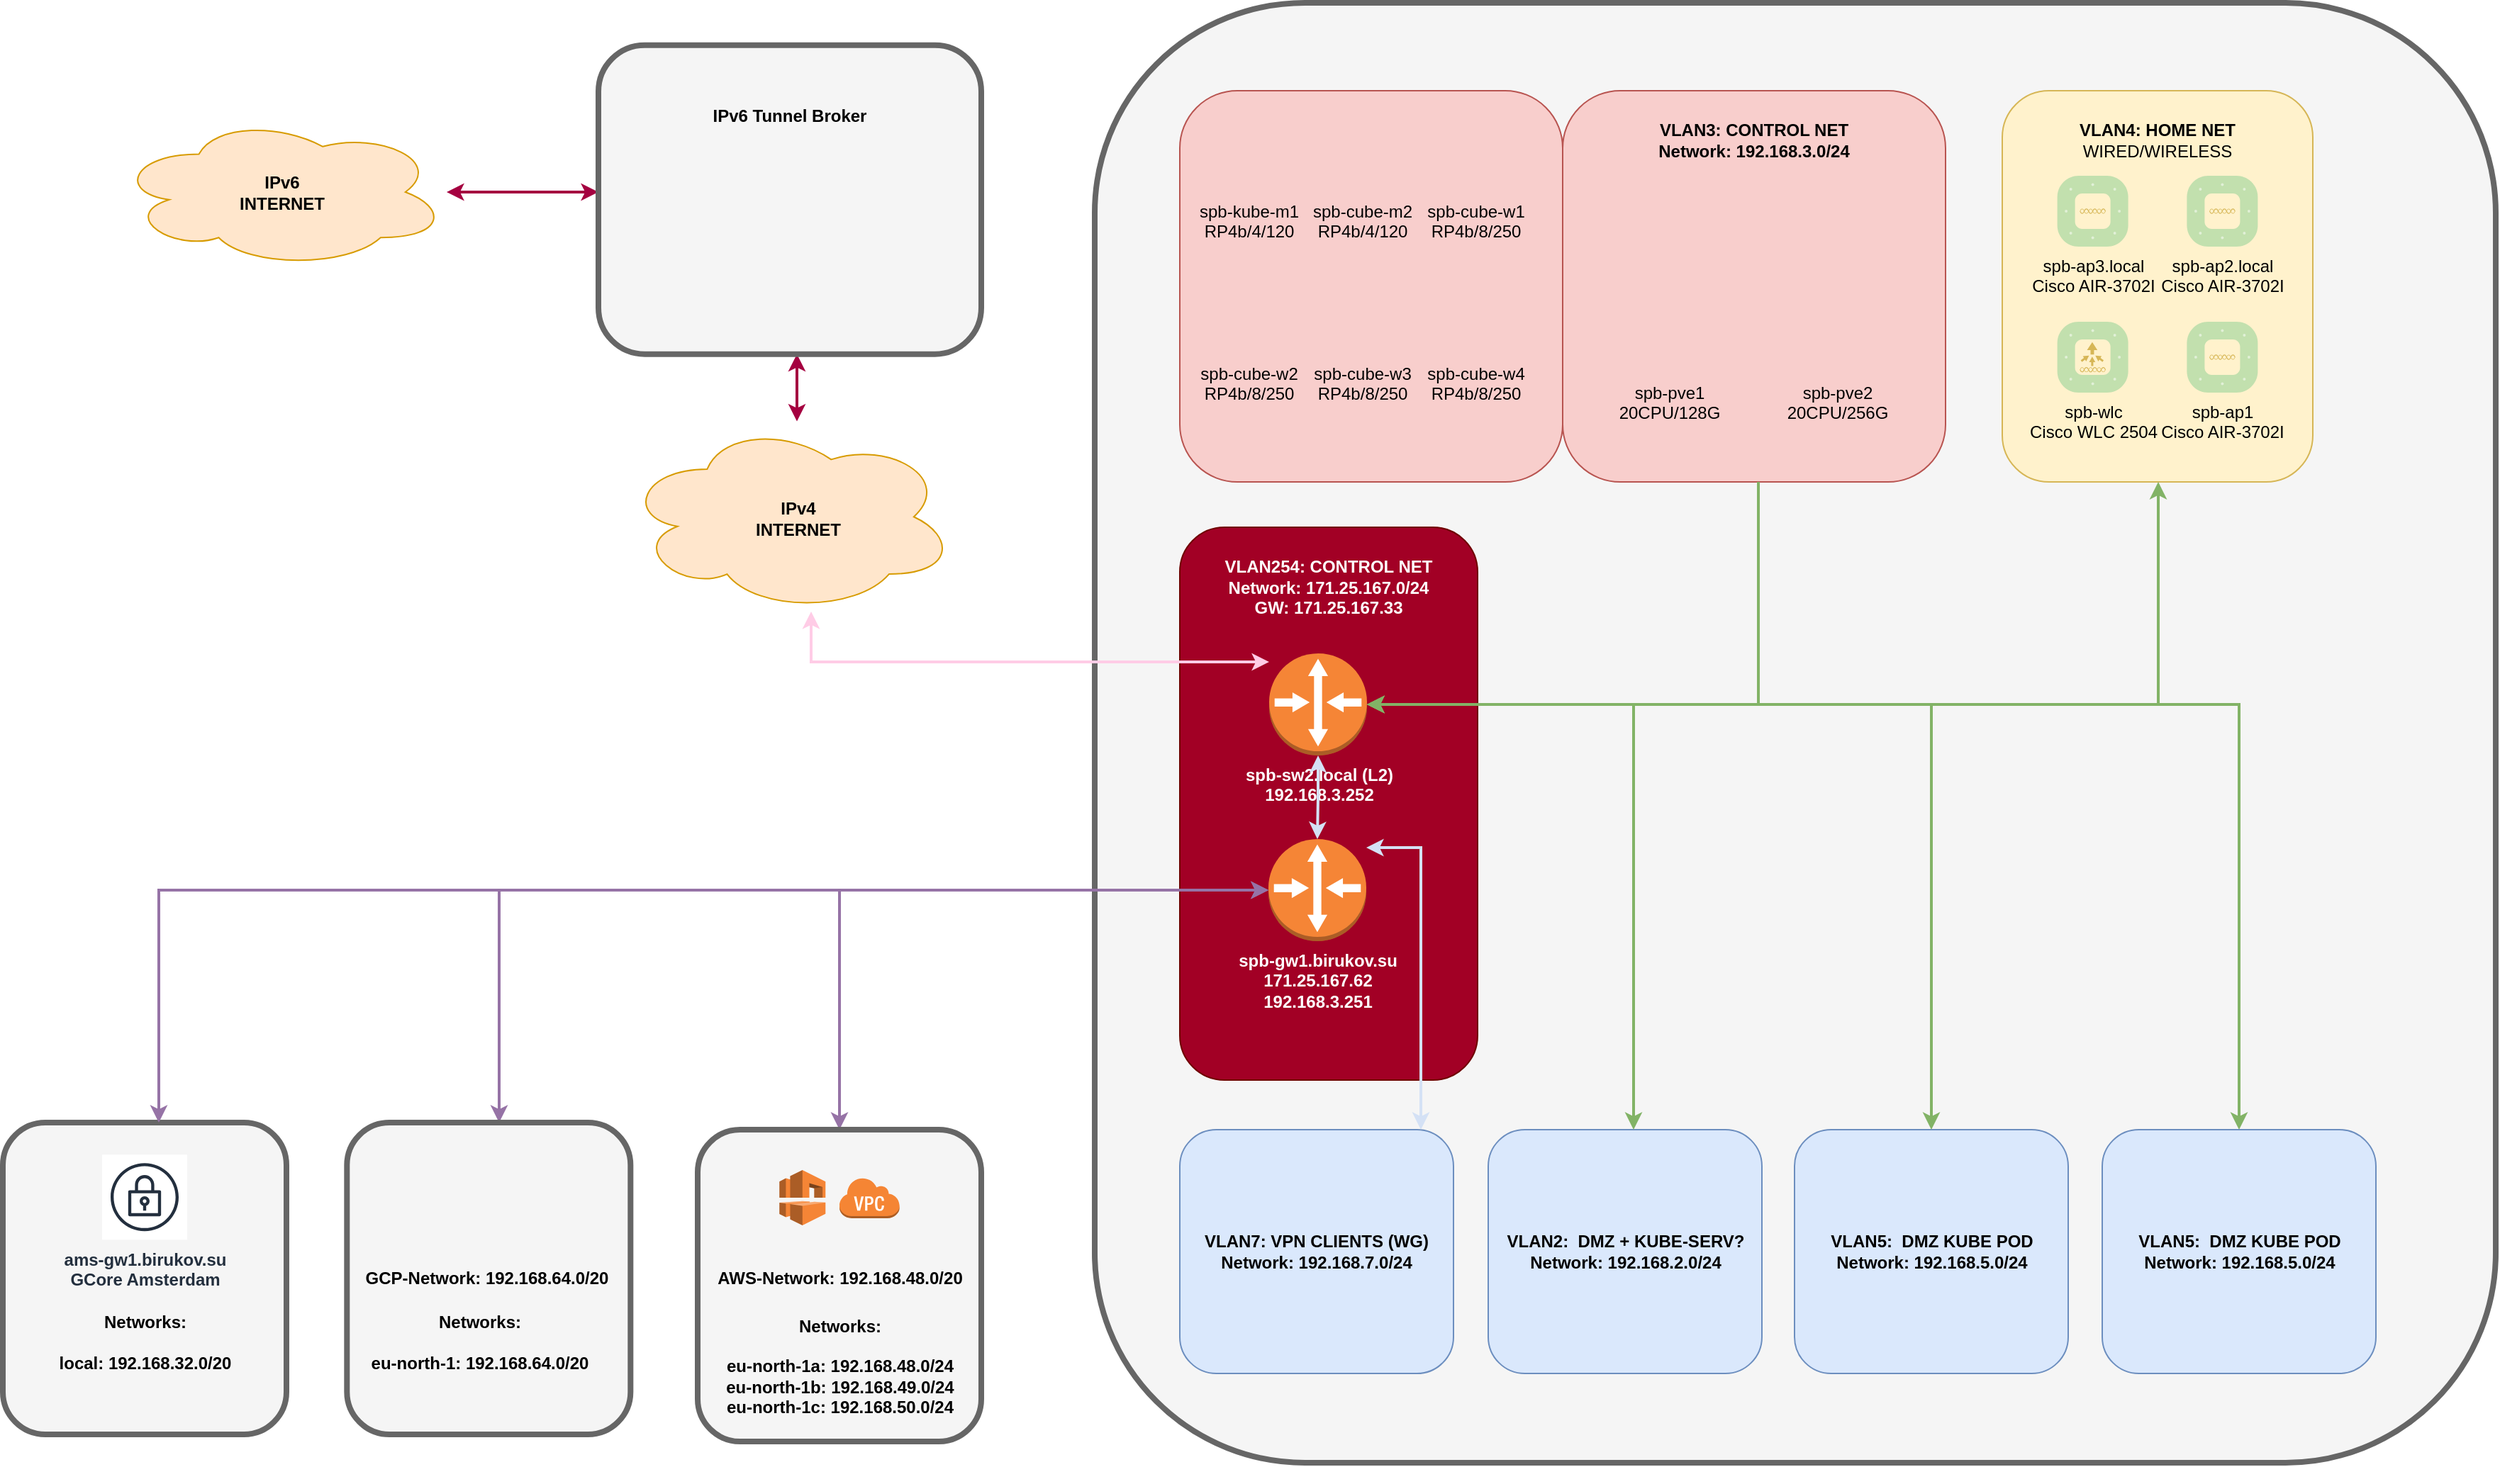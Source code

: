 <mxfile version="20.8.23" type="github">
  <diagram name="Page-1" id="JhTyrb2tliJ7k7yrLccP">
    <mxGraphModel dx="1097" dy="784" grid="1" gridSize="10" guides="1" tooltips="1" connect="1" arrows="1" fold="1" page="1" pageScale="1" pageWidth="827" pageHeight="1169" math="0" shadow="0">
      <root>
        <mxCell id="0" />
        <mxCell id="1" parent="0" />
        <mxCell id="DRvdHRPMJ9aQ3b9X-56c-2" value="" style="rounded=1;whiteSpace=wrap;html=1;fillColor=#f5f5f5;strokeColor=#666666;fontColor=#333333;strokeWidth=4;" vertex="1" parent="1">
          <mxGeometry x="1040" y="200" width="988" height="1030" as="geometry" />
        </mxCell>
        <mxCell id="DRvdHRPMJ9aQ3b9X-56c-67" value="&lt;br&gt;&lt;b&gt;VLAN254: CONTROL NET&lt;/b&gt;&lt;br style=&quot;border-color: var(--border-color); font-weight: 700;&quot;&gt;&lt;span style=&quot;border-color: var(--border-color); font-weight: 700;&quot;&gt;Network: 171.25.167.0/24&lt;br&gt;GW:&amp;nbsp;171.25.167.33&lt;br&gt;&lt;/span&gt;" style="rounded=1;whiteSpace=wrap;html=1;fillColor=#a20025;strokeColor=#6F0000;verticalAlign=top;fontColor=#ffffff;" vertex="1" parent="1">
          <mxGeometry x="1100" y="570" width="210" height="390" as="geometry" />
        </mxCell>
        <mxCell id="DRvdHRPMJ9aQ3b9X-56c-63" value="&lt;br&gt;&lt;b&gt;VLAN3: CONTROL NET&lt;/b&gt;&lt;br style=&quot;border-color: var(--border-color); font-weight: 700;&quot;&gt;&lt;span style=&quot;border-color: var(--border-color); font-weight: 700;&quot;&gt;Network: 192.168.3.0/24&lt;/span&gt;" style="rounded=1;whiteSpace=wrap;html=1;fillColor=#f8cecc;strokeColor=#b85450;verticalAlign=top;" vertex="1" parent="1">
          <mxGeometry x="1370" y="262" width="270" height="276" as="geometry" />
        </mxCell>
        <mxCell id="DRvdHRPMJ9aQ3b9X-56c-59" value="&lt;b style=&quot;border-color: var(--border-color);&quot;&gt;&lt;br&gt;VLAN4: HOME NET&lt;br style=&quot;border-color: var(--border-color);&quot;&gt;&lt;/b&gt;WIRED/WIRELESS" style="rounded=1;whiteSpace=wrap;html=1;fillColor=#fff2cc;strokeColor=#d6b656;verticalAlign=top;" vertex="1" parent="1">
          <mxGeometry x="1680" y="262" width="219" height="276" as="geometry" />
        </mxCell>
        <mxCell id="DRvdHRPMJ9aQ3b9X-56c-1" value="" style="rounded=1;whiteSpace=wrap;html=1;fillColor=#f5f5f5;strokeColor=#666666;fontColor=#333333;strokeWidth=4;" vertex="1" parent="1">
          <mxGeometry x="270" y="990" width="200" height="220" as="geometry" />
        </mxCell>
        <mxCell id="DRvdHRPMJ9aQ3b9X-56c-3" value="" style="rounded=1;whiteSpace=wrap;html=1;fillColor=#f8cecc;strokeColor=#b85450;" vertex="1" parent="1">
          <mxGeometry x="1100.0" y="262" width="270" height="276" as="geometry" />
        </mxCell>
        <mxCell id="DRvdHRPMJ9aQ3b9X-56c-6" style="edgeStyle=orthogonalEdgeStyle;rounded=0;orthogonalLoop=1;jettySize=auto;html=1;fontColor=#000000;strokeColor=#FFCCE6;startArrow=classic;startFill=1;fillColor=#ffcccc;strokeWidth=2;" edge="1" parent="1" source="DRvdHRPMJ9aQ3b9X-56c-22" target="DRvdHRPMJ9aQ3b9X-56c-15">
          <mxGeometry relative="1" as="geometry">
            <Array as="points">
              <mxPoint x="840" y="665" />
            </Array>
          </mxGeometry>
        </mxCell>
        <mxCell id="DRvdHRPMJ9aQ3b9X-56c-7" style="edgeStyle=orthogonalEdgeStyle;rounded=0;orthogonalLoop=1;jettySize=auto;html=1;exitX=0;exitY=0.5;exitDx=0;exitDy=0;exitPerimeter=0;fontColor=#000000;strokeColor=#9673a6;startArrow=classic;startFill=1;fillColor=#e1d5e7;strokeWidth=2;" edge="1" parent="1" source="DRvdHRPMJ9aQ3b9X-56c-5" target="DRvdHRPMJ9aQ3b9X-56c-1">
          <mxGeometry relative="1" as="geometry">
            <mxPoint x="595.5" y="594" as="sourcePoint" />
            <mxPoint x="481" y="594" as="targetPoint" />
            <Array as="points">
              <mxPoint x="380" y="826" />
            </Array>
          </mxGeometry>
        </mxCell>
        <mxCell id="DRvdHRPMJ9aQ3b9X-56c-8" style="edgeStyle=orthogonalEdgeStyle;rounded=0;orthogonalLoop=1;jettySize=auto;html=1;fontColor=#000000;strokeColor=#9673a6;startArrow=classic;startFill=1;fillColor=#e1d5e7;strokeWidth=2;" edge="1" parent="1" source="DRvdHRPMJ9aQ3b9X-56c-5" target="DRvdHRPMJ9aQ3b9X-56c-42">
          <mxGeometry relative="1" as="geometry">
            <mxPoint x="656.5" y="653.5" as="sourcePoint" />
            <mxPoint x="434" y="525" as="targetPoint" />
            <Array as="points">
              <mxPoint x="620" y="826" />
            </Array>
          </mxGeometry>
        </mxCell>
        <mxCell id="DRvdHRPMJ9aQ3b9X-56c-9" value="spb-pve1&#xa;20CPU/128G" style="shape=image;verticalLabelPosition=bottom;labelBackgroundColor=none;verticalAlign=top;aspect=fixed;imageAspect=0;image=https://whattheserver.com/wp-content/uploads/2018/08/proxmox-logo.png;" vertex="1" parent="1">
          <mxGeometry x="1415.5" y="401.31" width="60" height="60" as="geometry" />
        </mxCell>
        <mxCell id="DRvdHRPMJ9aQ3b9X-56c-10" value="spb-wlc&lt;br&gt;Cisco WLC 2504" style="verticalLabelPosition=bottom;html=1;fillColor=#fff2cc;strokeColor=#d6b656;verticalAlign=top;align=center;points=[[0.085,0.085,0],[0.915,0.085,0],[0.915,0.915,0],[0.085,0.915,0],[0.25,0,0],[0.5,0,0],[0.75,0,0],[1,0.25,0],[1,0.5,0],[1,0.75,0],[0.75,1,0],[0.5,1,0],[0.25,1,0],[0,0.75,0],[0,0.5,0],[0,0.25,0]];pointerEvents=1;shape=mxgraph.cisco_safe.compositeIcon;bgIcon=mxgraph.cisco_safe.architecture.generic_appliance;resIcon=mxgraph.cisco_safe.architecture.wireless_lan_controller;labelBackgroundColor=none;" vertex="1" parent="1">
          <mxGeometry x="1718.81" y="425" width="50" height="50" as="geometry" />
        </mxCell>
        <mxCell id="DRvdHRPMJ9aQ3b9X-56c-11" value="spb-ap1&lt;br&gt;Cisco AIR-3702I" style="verticalLabelPosition=bottom;html=1;fillColor=#fff2cc;strokeColor=#d6b656;verticalAlign=top;align=center;points=[[0.085,0.085,0],[0.915,0.085,0],[0.915,0.915,0],[0.085,0.915,0],[0.25,0,0],[0.5,0,0],[0.75,0,0],[1,0.25,0],[1,0.5,0],[1,0.75,0],[0.75,1,0],[0.5,1,0],[0.25,1,0],[0,0.75,0],[0,0.5,0],[0,0.25,0]];pointerEvents=1;shape=mxgraph.cisco_safe.compositeIcon;bgIcon=mxgraph.cisco_safe.architecture.generic_appliance;resIcon=mxgraph.cisco_safe.architecture.wireless_access_point;labelBackgroundColor=none;" vertex="1" parent="1">
          <mxGeometry x="1810.2" y="425" width="50" height="50" as="geometry" />
        </mxCell>
        <mxCell id="DRvdHRPMJ9aQ3b9X-56c-12" style="edgeStyle=orthogonalEdgeStyle;rounded=0;orthogonalLoop=1;jettySize=auto;html=1;fontColor=#000000;strokeColor=#A50040;startArrow=classic;startFill=1;fillColor=#d80073;strokeWidth=2;" edge="1" parent="1" source="DRvdHRPMJ9aQ3b9X-56c-51" target="DRvdHRPMJ9aQ3b9X-56c-47">
          <mxGeometry relative="1" as="geometry">
            <mxPoint x="124.025" y="690" as="sourcePoint" />
            <mxPoint x="-218.98" y="870.94" as="targetPoint" />
            <Array as="points">
              <mxPoint x="566" y="340" />
            </Array>
          </mxGeometry>
        </mxCell>
        <mxCell id="DRvdHRPMJ9aQ3b9X-56c-17" style="edgeStyle=orthogonalEdgeStyle;rounded=0;orthogonalLoop=1;jettySize=auto;html=1;fontColor=#000000;strokeColor=#A50040;startArrow=classic;startFill=1;fillColor=#d80073;strokeWidth=2;" edge="1" parent="1" source="DRvdHRPMJ9aQ3b9X-56c-15" target="DRvdHRPMJ9aQ3b9X-56c-47">
          <mxGeometry relative="1" as="geometry">
            <mxPoint x="356" y="457" as="sourcePoint" />
            <mxPoint x="-149.0" y="806.73" as="targetPoint" />
            <Array as="points">
              <mxPoint x="830" y="470" />
              <mxPoint x="830" y="470" />
            </Array>
          </mxGeometry>
        </mxCell>
        <mxCell id="DRvdHRPMJ9aQ3b9X-56c-19" value="spb-ap2.local&lt;br&gt;Cisco AIR-3702I" style="verticalLabelPosition=bottom;html=1;fillColor=#fff2cc;strokeColor=#d6b656;verticalAlign=top;align=center;points=[[0.085,0.085,0],[0.915,0.085,0],[0.915,0.915,0],[0.085,0.915,0],[0.25,0,0],[0.5,0,0],[0.75,0,0],[1,0.25,0],[1,0.5,0],[1,0.75,0],[0.75,1,0],[0.5,1,0],[0.25,1,0],[0,0.75,0],[0,0.5,0],[0,0.25,0]];pointerEvents=1;shape=mxgraph.cisco_safe.compositeIcon;bgIcon=mxgraph.cisco_safe.architecture.generic_appliance;resIcon=mxgraph.cisco_safe.architecture.wireless_access_point;labelBackgroundColor=none;" vertex="1" parent="1">
          <mxGeometry x="1810.2" y="322" width="50" height="50" as="geometry" />
        </mxCell>
        <mxCell id="DRvdHRPMJ9aQ3b9X-56c-20" value="spb-ap3.local&lt;br&gt;Cisco AIR-3702I" style="verticalLabelPosition=bottom;html=1;fillColor=#fff2cc;strokeColor=#d6b656;verticalAlign=top;align=center;points=[[0.085,0.085,0],[0.915,0.085,0],[0.915,0.915,0],[0.085,0.915,0],[0.25,0,0],[0.5,0,0],[0.75,0,0],[1,0.25,0],[1,0.5,0],[1,0.75,0],[0.75,1,0],[0.5,1,0],[0.25,1,0],[0,0.75,0],[0,0.5,0],[0,0.25,0]];pointerEvents=1;shape=mxgraph.cisco_safe.compositeIcon;bgIcon=mxgraph.cisco_safe.architecture.generic_appliance;resIcon=mxgraph.cisco_safe.architecture.wireless_access_point;labelBackgroundColor=none;" vertex="1" parent="1">
          <mxGeometry x="1718.81" y="322" width="50" height="50" as="geometry" />
        </mxCell>
        <mxCell id="DRvdHRPMJ9aQ3b9X-56c-21" value="" style="group;fontColor=#FFFFFF;" vertex="1" connectable="0" parent="1">
          <mxGeometry x="1140" y="630" width="128" height="128.5" as="geometry" />
        </mxCell>
        <mxCell id="DRvdHRPMJ9aQ3b9X-56c-22" value="&lt;font color=&quot;#ffffff&quot;&gt;&lt;span style=&quot;font-weight: 700&quot;&gt;spb-sw2.local (L2)&lt;/span&gt;&lt;br style=&quot;font-weight: 700&quot;&gt;&lt;b&gt;192.168.3.252&lt;/b&gt;&lt;/font&gt;" style="outlineConnect=0;dashed=0;verticalLabelPosition=bottom;verticalAlign=top;align=center;html=1;shape=mxgraph.aws3.router;fillColor=#F58536;gradientColor=none;" vertex="1" parent="DRvdHRPMJ9aQ3b9X-56c-21">
          <mxGeometry x="23" y="29" width="69" height="72" as="geometry" />
        </mxCell>
        <mxCell id="DRvdHRPMJ9aQ3b9X-56c-25" value="&lt;span style=&quot;font-weight: 700&quot;&gt;VLAN7: VPN CLIENTS (WG)&lt;/span&gt;&lt;br style=&quot;font-weight: 700&quot;&gt;&lt;span style=&quot;font-weight: 700&quot;&gt;Network: 192.168.7.0/24&lt;/span&gt;" style="rounded=1;whiteSpace=wrap;html=1;fillColor=#dae8fc;strokeColor=#6c8ebf;" vertex="1" parent="1">
          <mxGeometry x="1100.0" y="995" width="193" height="172" as="geometry" />
        </mxCell>
        <mxCell id="DRvdHRPMJ9aQ3b9X-56c-26" style="edgeStyle=orthogonalEdgeStyle;rounded=0;orthogonalLoop=1;jettySize=auto;html=1;fontColor=#000000;startArrow=classic;startFill=1;strokeWidth=2;strokeColor=#D4E1F5;" edge="1" parent="1" source="DRvdHRPMJ9aQ3b9X-56c-22" target="DRvdHRPMJ9aQ3b9X-56c-5">
          <mxGeometry relative="1" as="geometry">
            <mxPoint x="1489" y="603" as="sourcePoint" />
            <mxPoint x="1152.495" y="586.94" as="targetPoint" />
            <Array as="points" />
          </mxGeometry>
        </mxCell>
        <mxCell id="DRvdHRPMJ9aQ3b9X-56c-27" value="&lt;span style=&quot;font-weight: 700&quot;&gt;VLAN2:&amp;nbsp; DMZ + KUBE-SERV?&lt;/span&gt;&lt;br style=&quot;font-weight: 700&quot;&gt;&lt;span style=&quot;font-weight: 700&quot;&gt;Network: 192.168.2.0/24&lt;/span&gt;" style="rounded=1;whiteSpace=wrap;html=1;fillColor=#dae8fc;strokeColor=#6c8ebf;" vertex="1" parent="1">
          <mxGeometry x="1317.5" y="995" width="193" height="172" as="geometry" />
        </mxCell>
        <mxCell id="DRvdHRPMJ9aQ3b9X-56c-28" style="edgeStyle=orthogonalEdgeStyle;rounded=0;orthogonalLoop=1;jettySize=auto;html=1;fontColor=#000000;strokeColor=#82b366;startArrow=classic;startFill=1;fillColor=#d5e8d4;strokeWidth=2;" edge="1" parent="1" source="DRvdHRPMJ9aQ3b9X-56c-22" target="DRvdHRPMJ9aQ3b9X-56c-27">
          <mxGeometry relative="1" as="geometry">
            <mxPoint x="1289.5" y="717" as="sourcePoint" />
            <mxPoint x="1152.495" y="638.06" as="targetPoint" />
            <Array as="points">
              <mxPoint x="1420" y="695" />
            </Array>
          </mxGeometry>
        </mxCell>
        <mxCell id="DRvdHRPMJ9aQ3b9X-56c-29" style="edgeStyle=orthogonalEdgeStyle;rounded=0;orthogonalLoop=1;jettySize=auto;html=1;fontColor=#000000;strokeColor=#82b366;startArrow=classic;startFill=1;fillColor=#d5e8d4;exitX=1;exitY=0.5;exitDx=0;exitDy=0;exitPerimeter=0;strokeWidth=2;" edge="1" parent="1" source="DRvdHRPMJ9aQ3b9X-56c-22" target="DRvdHRPMJ9aQ3b9X-56c-59">
          <mxGeometry relative="1" as="geometry">
            <mxPoint x="1162.5" y="784" as="sourcePoint" />
            <mxPoint x="1645.5" y="721" as="targetPoint" />
            <Array as="points">
              <mxPoint x="1790" y="695" />
            </Array>
          </mxGeometry>
        </mxCell>
        <mxCell id="DRvdHRPMJ9aQ3b9X-56c-30" style="edgeStyle=orthogonalEdgeStyle;rounded=0;orthogonalLoop=1;jettySize=auto;html=1;fontColor=#000000;strokeColor=#82b366;startArrow=classic;startFill=1;fillColor=#d5e8d4;strokeWidth=2;" edge="1" parent="1" source="DRvdHRPMJ9aQ3b9X-56c-22" target="DRvdHRPMJ9aQ3b9X-56c-57">
          <mxGeometry relative="1" as="geometry">
            <mxPoint x="1152.495" y="809.56" as="sourcePoint" />
            <mxPoint x="1890.5" y="721" as="targetPoint" />
            <Array as="points">
              <mxPoint x="1847" y="695" />
            </Array>
          </mxGeometry>
        </mxCell>
        <mxCell id="DRvdHRPMJ9aQ3b9X-56c-31" style="edgeStyle=orthogonalEdgeStyle;rounded=0;orthogonalLoop=1;jettySize=auto;html=1;fontColor=#000000;strokeColor=#82b366;startArrow=none;startFill=1;fillColor=#d5e8d4;strokeWidth=2;" edge="1" parent="1" source="DRvdHRPMJ9aQ3b9X-56c-63" target="DRvdHRPMJ9aQ3b9X-56c-22">
          <mxGeometry relative="1" as="geometry">
            <mxPoint x="1128" y="820" as="sourcePoint" />
            <mxPoint x="1556" y="603" as="targetPoint" />
            <Array as="points">
              <mxPoint x="1508" y="570" />
              <mxPoint x="1508" y="570" />
            </Array>
          </mxGeometry>
        </mxCell>
        <mxCell id="DRvdHRPMJ9aQ3b9X-56c-32" value="spb-kube-m1&#xa;RP4b/4/120" style="shape=image;verticalLabelPosition=bottom;labelBackgroundColor=none;verticalAlign=top;aspect=fixed;imageAspect=0;image=https://i.pinimg.com/originals/6e/de/a8/6edea84dffc69d2c190c427be484143c.png;" vertex="1" parent="1">
          <mxGeometry x="1120" y="282" width="58.06" height="51.69" as="geometry" />
        </mxCell>
        <mxCell id="DRvdHRPMJ9aQ3b9X-56c-33" value="&lt;b&gt;ams-gw1.birukov.su&lt;br&gt;GCore Amsterdam&lt;br&gt;&lt;/b&gt;" style="outlineConnect=0;fontColor=#232F3E;gradientColor=none;strokeColor=#232F3E;fillColor=#ffffff;dashed=0;verticalLabelPosition=bottom;verticalAlign=top;align=center;html=1;fontSize=12;fontStyle=0;aspect=fixed;shape=mxgraph.aws4.resourceIcon;resIcon=mxgraph.aws4.vpn_gateway;" vertex="1" parent="1">
          <mxGeometry x="340" y="1012.6" width="60" height="60" as="geometry" />
        </mxCell>
        <mxCell id="DRvdHRPMJ9aQ3b9X-56c-34" style="edgeStyle=orthogonalEdgeStyle;rounded=0;orthogonalLoop=1;jettySize=auto;html=1;fontColor=#000000;strokeColor=#9673a6;startArrow=classic;startFill=1;fillColor=#e1d5e7;strokeWidth=2;" edge="1" parent="1" source="DRvdHRPMJ9aQ3b9X-56c-5" target="DRvdHRPMJ9aQ3b9X-56c-36">
          <mxGeometry relative="1" as="geometry">
            <mxPoint x="1103.505" y="586.94" as="sourcePoint" />
            <mxPoint x="880" y="470" as="targetPoint" />
            <Array as="points">
              <mxPoint x="860" y="826" />
            </Array>
          </mxGeometry>
        </mxCell>
        <mxCell id="DRvdHRPMJ9aQ3b9X-56c-46" value="" style="group" vertex="1" connectable="0" parent="1">
          <mxGeometry x="690" y="229.84" width="270" height="218" as="geometry" />
        </mxCell>
        <mxCell id="DRvdHRPMJ9aQ3b9X-56c-47" value="" style="rounded=1;whiteSpace=wrap;html=1;fillColor=#f5f5f5;strokeColor=#666666;fontColor=#333333;strokeWidth=4;" vertex="1" parent="DRvdHRPMJ9aQ3b9X-56c-46">
          <mxGeometry width="270" height="218" as="geometry" />
        </mxCell>
        <mxCell id="DRvdHRPMJ9aQ3b9X-56c-48" value="" style="shape=image;verticalLabelPosition=bottom;labelBackgroundColor=#ffffff;verticalAlign=top;aspect=fixed;imageAspect=0;image=http://he.net/images/helogo.gif;" vertex="1" parent="DRvdHRPMJ9aQ3b9X-56c-46">
          <mxGeometry x="8.25" y="102" width="253.5" height="62.13" as="geometry" />
        </mxCell>
        <mxCell id="DRvdHRPMJ9aQ3b9X-56c-49" value="&lt;b&gt;IPv6 Tunnel Broker&lt;/b&gt;" style="text;html=1;strokeColor=none;fillColor=none;align=center;verticalAlign=middle;whiteSpace=wrap;rounded=0;labelBackgroundColor=none;" vertex="1" parent="DRvdHRPMJ9aQ3b9X-56c-46">
          <mxGeometry x="61" y="40.57" width="148" height="19" as="geometry" />
        </mxCell>
        <mxCell id="DRvdHRPMJ9aQ3b9X-56c-53" value="spb-pve2&#xa;20CPU/256G" style="shape=image;verticalLabelPosition=bottom;labelBackgroundColor=none;verticalAlign=top;aspect=fixed;imageAspect=0;image=https://whattheserver.com/wp-content/uploads/2018/08/proxmox-logo.png;" vertex="1" parent="1">
          <mxGeometry x="1534" y="401.31" width="60" height="60" as="geometry" />
        </mxCell>
        <mxCell id="DRvdHRPMJ9aQ3b9X-56c-55" value="" style="edgeStyle=orthogonalEdgeStyle;rounded=0;orthogonalLoop=1;jettySize=auto;html=1;startArrow=classic;startFill=1;strokeWidth=2;fillColor=#008a00;strokeColor=#D4E1F5;" edge="1" parent="1" source="DRvdHRPMJ9aQ3b9X-56c-5" target="DRvdHRPMJ9aQ3b9X-56c-25">
          <mxGeometry relative="1" as="geometry">
            <Array as="points">
              <mxPoint x="1270" y="796" />
            </Array>
          </mxGeometry>
        </mxCell>
        <mxCell id="DRvdHRPMJ9aQ3b9X-56c-56" value="spb-cube-m2&#xa;RP4b/4/120" style="shape=image;verticalLabelPosition=bottom;labelBackgroundColor=none;verticalAlign=top;aspect=fixed;imageAspect=0;image=https://i.pinimg.com/originals/6e/de/a8/6edea84dffc69d2c190c427be484143c.png;" vertex="1" parent="1">
          <mxGeometry x="1200" y="282" width="58.06" height="51.69" as="geometry" />
        </mxCell>
        <mxCell id="DRvdHRPMJ9aQ3b9X-56c-57" value="&lt;span style=&quot;font-weight: 700&quot;&gt;VLAN5:&amp;nbsp; DMZ KUBE POD&lt;/span&gt;&lt;br style=&quot;font-weight: 700&quot;&gt;&lt;span style=&quot;font-weight: 700&quot;&gt;Network: 192.168.5.0/24&lt;/span&gt;" style="rounded=1;whiteSpace=wrap;html=1;fillColor=#dae8fc;strokeColor=#6c8ebf;" vertex="1" parent="1">
          <mxGeometry x="1750.5" y="995" width="193" height="172" as="geometry" />
        </mxCell>
        <mxCell id="DRvdHRPMJ9aQ3b9X-56c-58" value="spb-cube-w2&#xa;RP4b/8/250" style="shape=image;verticalLabelPosition=bottom;labelBackgroundColor=none;verticalAlign=top;aspect=fixed;imageAspect=0;image=https://i.pinimg.com/originals/6e/de/a8/6edea84dffc69d2c190c427be484143c.png;" vertex="1" parent="1">
          <mxGeometry x="1120" y="396.15" width="58.06" height="51.69" as="geometry" />
        </mxCell>
        <mxCell id="DRvdHRPMJ9aQ3b9X-56c-60" value="spb-cube-w3&#xa;RP4b/8/250&#xa;" style="shape=image;verticalLabelPosition=bottom;labelBackgroundColor=none;verticalAlign=top;aspect=fixed;imageAspect=0;image=https://i.pinimg.com/originals/6e/de/a8/6edea84dffc69d2c190c427be484143c.png;" vertex="1" parent="1">
          <mxGeometry x="1200" y="396.15" width="58.06" height="51.69" as="geometry" />
        </mxCell>
        <mxCell id="DRvdHRPMJ9aQ3b9X-56c-61" value="spb-cube-w4&#xa;RP4b/8/250&#xa;" style="shape=image;verticalLabelPosition=bottom;labelBackgroundColor=none;verticalAlign=top;aspect=fixed;imageAspect=0;image=https://i.pinimg.com/originals/6e/de/a8/6edea84dffc69d2c190c427be484143c.png;" vertex="1" parent="1">
          <mxGeometry x="1280" y="396.15" width="58.06" height="51.69" as="geometry" />
        </mxCell>
        <mxCell id="DRvdHRPMJ9aQ3b9X-56c-62" value="spb-cube-w1&#xa;RP4b/8/250&#xa;" style="shape=image;verticalLabelPosition=bottom;labelBackgroundColor=none;verticalAlign=top;aspect=fixed;imageAspect=0;image=https://i.pinimg.com/originals/6e/de/a8/6edea84dffc69d2c190c427be484143c.png;" vertex="1" parent="1">
          <mxGeometry x="1280" y="282" width="58.06" height="51.69" as="geometry" />
        </mxCell>
        <mxCell id="DRvdHRPMJ9aQ3b9X-56c-5" value="&lt;font color=&quot;#ffffff&quot;&gt;&lt;span style=&quot;font-weight: 700&quot;&gt;spb-gw1.birukov.su&lt;/span&gt;&lt;br style=&quot;font-weight: 700&quot;&gt;&lt;span style=&quot;font-weight: 700&quot;&gt;171.25.167.62&lt;/span&gt;&lt;br style=&quot;font-weight: 700&quot;&gt;&lt;span style=&quot;font-weight: 700&quot;&gt;192.168.3.251&lt;/span&gt;&lt;/font&gt;" style="outlineConnect=0;dashed=0;verticalLabelPosition=bottom;verticalAlign=top;align=center;html=1;shape=mxgraph.aws3.router;fillColor=#F58536;gradientColor=none;" vertex="1" parent="1">
          <mxGeometry x="1162.5" y="790" width="69" height="72" as="geometry" />
        </mxCell>
        <mxCell id="DRvdHRPMJ9aQ3b9X-56c-68" value="&lt;span style=&quot;font-weight: 700&quot;&gt;VLAN5:&amp;nbsp; DMZ KUBE POD&lt;/span&gt;&lt;br style=&quot;font-weight: 700&quot;&gt;&lt;span style=&quot;font-weight: 700&quot;&gt;Network: 192.168.5.0/24&lt;/span&gt;" style="rounded=1;whiteSpace=wrap;html=1;fillColor=#dae8fc;strokeColor=#6c8ebf;" vertex="1" parent="1">
          <mxGeometry x="1533.5" y="995" width="193" height="172" as="geometry" />
        </mxCell>
        <mxCell id="DRvdHRPMJ9aQ3b9X-56c-69" style="edgeStyle=orthogonalEdgeStyle;rounded=0;orthogonalLoop=1;jettySize=auto;html=1;fontColor=#000000;strokeColor=#82b366;startArrow=classic;startFill=1;fillColor=#d5e8d4;strokeWidth=2;" edge="1" parent="1" source="DRvdHRPMJ9aQ3b9X-56c-22" target="DRvdHRPMJ9aQ3b9X-56c-68">
          <mxGeometry relative="1" as="geometry">
            <mxPoint x="1242" y="705" as="sourcePoint" />
            <mxPoint x="1430" y="1005" as="targetPoint" />
            <Array as="points">
              <mxPoint x="1630" y="695" />
            </Array>
          </mxGeometry>
        </mxCell>
        <mxCell id="DRvdHRPMJ9aQ3b9X-56c-71" value="" style="group" vertex="1" connectable="0" parent="1">
          <mxGeometry x="507.66" y="990" width="205" height="220" as="geometry" />
        </mxCell>
        <mxCell id="DRvdHRPMJ9aQ3b9X-56c-42" value="" style="rounded=1;whiteSpace=wrap;html=1;fillColor=#f5f5f5;strokeColor=#666666;fontColor=#333333;strokeWidth=4;" vertex="1" parent="DRvdHRPMJ9aQ3b9X-56c-71">
          <mxGeometry x="5" width="200" height="220" as="geometry" />
        </mxCell>
        <mxCell id="DRvdHRPMJ9aQ3b9X-56c-43" value="Networks:&lt;br&gt;&lt;br&gt;eu-north-1: 192.168.64.0/20" style="text;html=1;strokeColor=none;fillColor=none;align=center;verticalAlign=middle;whiteSpace=wrap;rounded=0;fontColor=#000000;fontStyle=1" vertex="1" parent="DRvdHRPMJ9aQ3b9X-56c-71">
          <mxGeometry y="125.5" width="197" height="58" as="geometry" />
        </mxCell>
        <mxCell id="DRvdHRPMJ9aQ3b9X-56c-44" value="GCP-Network: 192.168.64.0/20" style="text;html=1;strokeColor=none;fillColor=none;align=center;verticalAlign=middle;whiteSpace=wrap;rounded=0;fontColor=#000000;fontStyle=1" vertex="1" parent="DRvdHRPMJ9aQ3b9X-56c-71">
          <mxGeometry x="5" y="94.5" width="197" height="31" as="geometry" />
        </mxCell>
        <mxCell id="DRvdHRPMJ9aQ3b9X-56c-45" value="" style="shape=image;verticalLabelPosition=bottom;labelBackgroundColor=#ffffff;verticalAlign=top;aspect=fixed;imageAspect=0;image=https://seeklogo.com/images/G/google-cloud-logo-ADE788217F-seeklogo.com.png;" vertex="1" parent="DRvdHRPMJ9aQ3b9X-56c-71">
          <mxGeometry x="79.75" y="32.72" width="50.5" height="40.57" as="geometry" />
        </mxCell>
        <mxCell id="DRvdHRPMJ9aQ3b9X-56c-72" value="" style="group" vertex="1" connectable="0" parent="1">
          <mxGeometry x="760" y="995" width="200" height="220" as="geometry" />
        </mxCell>
        <mxCell id="DRvdHRPMJ9aQ3b9X-56c-36" value="" style="rounded=1;whiteSpace=wrap;html=1;fillColor=#f5f5f5;strokeColor=#666666;fontColor=#333333;strokeWidth=4;" vertex="1" parent="DRvdHRPMJ9aQ3b9X-56c-72">
          <mxGeometry width="200" height="220" as="geometry" />
        </mxCell>
        <mxCell id="DRvdHRPMJ9aQ3b9X-56c-37" value="" style="outlineConnect=0;dashed=0;verticalLabelPosition=bottom;verticalAlign=top;align=center;html=1;shape=mxgraph.aws3.virtual_private_cloud;fillColor=#F58534;gradientColor=none;" vertex="1" parent="DRvdHRPMJ9aQ3b9X-56c-72">
          <mxGeometry x="99.65" y="33.51" width="42.69" height="29" as="geometry" />
        </mxCell>
        <mxCell id="DRvdHRPMJ9aQ3b9X-56c-38" value="" style="outlineConnect=0;dashed=0;verticalLabelPosition=bottom;verticalAlign=top;align=center;html=1;shape=mxgraph.aws3.vpc;fillColor=#F58536;gradientColor=none;" vertex="1" parent="DRvdHRPMJ9aQ3b9X-56c-72">
          <mxGeometry x="57.65" y="28.51" width="32.5" height="39" as="geometry" />
        </mxCell>
        <mxCell id="DRvdHRPMJ9aQ3b9X-56c-39" value="Networks:&lt;br&gt;&lt;br&gt;eu-north-1a: 192.168.48.0/24&lt;br&gt;eu-north-1b: 192.168.49.0/24&lt;br&gt;eu-north-1c: 192.168.50.0/24" style="text;html=1;strokeColor=none;fillColor=none;align=center;verticalAlign=middle;whiteSpace=wrap;rounded=0;fontColor=#000000;fontStyle=1" vertex="1" parent="DRvdHRPMJ9aQ3b9X-56c-72">
          <mxGeometry x="13.5" y="128" width="173" height="77" as="geometry" />
        </mxCell>
        <mxCell id="DRvdHRPMJ9aQ3b9X-56c-40" value="AWS-Network: 192.168.48.0/20" style="text;html=1;strokeColor=none;fillColor=none;align=center;verticalAlign=middle;whiteSpace=wrap;rounded=0;fontColor=#000000;fontStyle=1" vertex="1" parent="DRvdHRPMJ9aQ3b9X-56c-72">
          <mxGeometry x="1.5" y="89.5" width="197" height="31" as="geometry" />
        </mxCell>
        <mxCell id="DRvdHRPMJ9aQ3b9X-56c-73" value="Networks:&lt;br&gt;&lt;br&gt;local: 192.168.32.0/20" style="text;html=1;strokeColor=none;fillColor=none;align=center;verticalAlign=middle;whiteSpace=wrap;rounded=0;fontColor=#000000;fontStyle=1" vertex="1" parent="1">
          <mxGeometry x="272" y="1109" width="197" height="71" as="geometry" />
        </mxCell>
        <mxCell id="DRvdHRPMJ9aQ3b9X-56c-14" value="" style="group" vertex="1" connectable="0" parent="1">
          <mxGeometry x="708.42" y="495.25" width="233.16" height="134.75" as="geometry" />
        </mxCell>
        <mxCell id="DRvdHRPMJ9aQ3b9X-56c-15" value="" style="ellipse;shape=cloud;whiteSpace=wrap;html=1;fillColor=#ffe6cc;strokeColor=#d79b00;" vertex="1" parent="DRvdHRPMJ9aQ3b9X-56c-14">
          <mxGeometry width="233.16" height="134.75" as="geometry" />
        </mxCell>
        <mxCell id="DRvdHRPMJ9aQ3b9X-56c-16" value="IPv4 INTERNET" style="text;html=1;strokeColor=none;fillColor=none;align=center;verticalAlign=middle;whiteSpace=wrap;rounded=0;fontColor=#000000;fontStyle=1" vertex="1" parent="DRvdHRPMJ9aQ3b9X-56c-14">
          <mxGeometry x="81.217" y="67.375" width="81.606" height="2.527" as="geometry" />
        </mxCell>
        <mxCell id="DRvdHRPMJ9aQ3b9X-56c-75" value="" style="group" vertex="1" connectable="0" parent="1">
          <mxGeometry x="350" y="280" width="233" height="107" as="geometry" />
        </mxCell>
        <mxCell id="DRvdHRPMJ9aQ3b9X-56c-51" value="" style="ellipse;shape=cloud;whiteSpace=wrap;html=1;fillColor=#ffe6cc;strokeColor=#d79b00;" vertex="1" parent="DRvdHRPMJ9aQ3b9X-56c-75">
          <mxGeometry width="233" height="107" as="geometry" />
        </mxCell>
        <mxCell id="DRvdHRPMJ9aQ3b9X-56c-52" value="IPv6 INTERNET" style="text;html=1;strokeColor=none;fillColor=none;align=center;verticalAlign=middle;whiteSpace=wrap;rounded=0;fontColor=#000000;fontStyle=1" vertex="1" parent="DRvdHRPMJ9aQ3b9X-56c-75">
          <mxGeometry x="75.72" y="35.75" width="81.55" height="35.5" as="geometry" />
        </mxCell>
      </root>
    </mxGraphModel>
  </diagram>
</mxfile>

